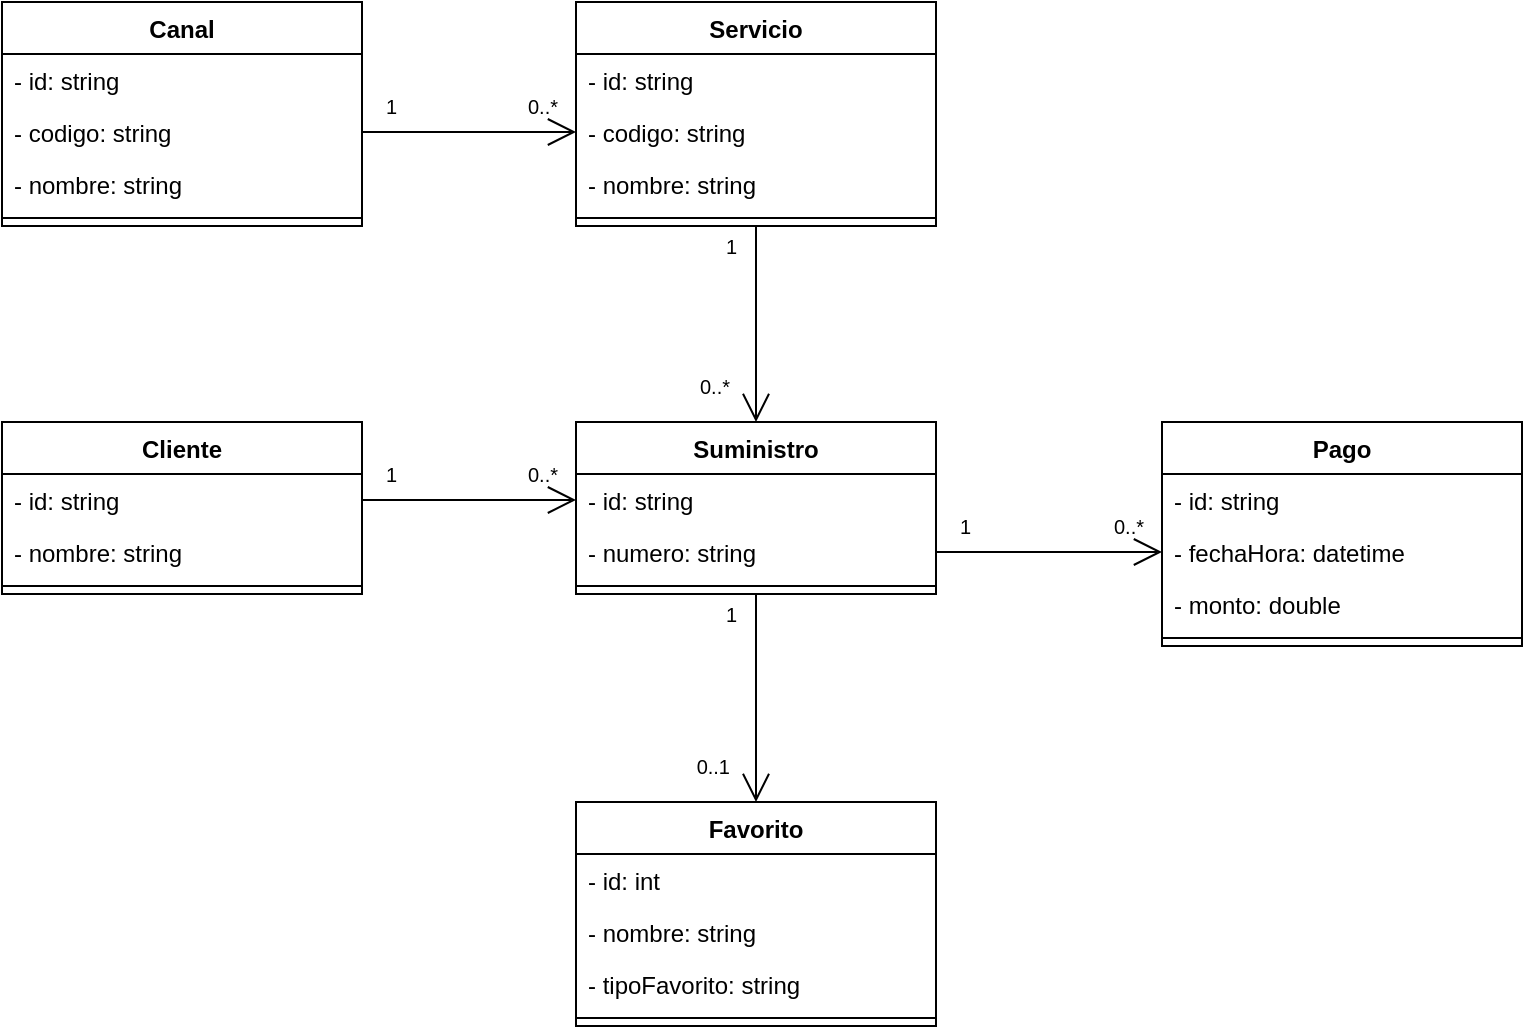 <mxfile version="14.1.8" type="device" pages="2"><diagram id="vGjRdwk1XZywN5LKXyVM" name="Diagrama de Clases"><mxGraphModel dx="1264" dy="592" grid="1" gridSize="10" guides="1" tooltips="1" connect="1" arrows="1" fold="1" page="1" pageScale="1" pageWidth="827" pageHeight="1169" math="0" shadow="0"><root><mxCell id="RWpSDIPdaopkPP_wFhsV-0"/><mxCell id="RWpSDIPdaopkPP_wFhsV-1" parent="RWpSDIPdaopkPP_wFhsV-0"/><mxCell id="RWpSDIPdaopkPP_wFhsV-2" value="Canal" style="swimlane;fontStyle=1;align=center;verticalAlign=top;childLayout=stackLayout;horizontal=1;startSize=26;horizontalStack=0;resizeParent=1;resizeParentMax=0;resizeLast=0;collapsible=1;marginBottom=0;" parent="RWpSDIPdaopkPP_wFhsV-1" vertex="1"><mxGeometry x="50" y="30" width="180" height="112" as="geometry"><mxRectangle x="330" y="270" width="100" height="26" as="alternateBounds"/></mxGeometry></mxCell><mxCell id="RWpSDIPdaopkPP_wFhsV-3" value="- id: string" style="text;strokeColor=none;fillColor=none;align=left;verticalAlign=top;spacingLeft=4;spacingRight=4;overflow=hidden;rotatable=0;points=[[0,0.5],[1,0.5]];portConstraint=eastwest;" parent="RWpSDIPdaopkPP_wFhsV-2" vertex="1"><mxGeometry y="26" width="180" height="26" as="geometry"/></mxCell><mxCell id="RWpSDIPdaopkPP_wFhsV-4" value="- codigo: string" style="text;strokeColor=none;fillColor=none;align=left;verticalAlign=top;spacingLeft=4;spacingRight=4;overflow=hidden;rotatable=0;points=[[0,0.5],[1,0.5]];portConstraint=eastwest;" parent="RWpSDIPdaopkPP_wFhsV-2" vertex="1"><mxGeometry y="52" width="180" height="26" as="geometry"/></mxCell><mxCell id="RWpSDIPdaopkPP_wFhsV-5" value="- nombre: string" style="text;strokeColor=none;fillColor=none;align=left;verticalAlign=top;spacingLeft=4;spacingRight=4;overflow=hidden;rotatable=0;points=[[0,0.5],[1,0.5]];portConstraint=eastwest;" parent="RWpSDIPdaopkPP_wFhsV-2" vertex="1"><mxGeometry y="78" width="180" height="26" as="geometry"/></mxCell><mxCell id="RWpSDIPdaopkPP_wFhsV-6" value="" style="line;strokeWidth=1;fillColor=none;align=left;verticalAlign=middle;spacingTop=-1;spacingLeft=3;spacingRight=3;rotatable=0;labelPosition=right;points=[];portConstraint=eastwest;" parent="RWpSDIPdaopkPP_wFhsV-2" vertex="1"><mxGeometry y="104" width="180" height="8" as="geometry"/></mxCell><mxCell id="dUE9O1hJntT8SxRMuWj2-0" value="Servicio" style="swimlane;fontStyle=1;align=center;verticalAlign=top;childLayout=stackLayout;horizontal=1;startSize=26;horizontalStack=0;resizeParent=1;resizeParentMax=0;resizeLast=0;collapsible=1;marginBottom=0;" parent="RWpSDIPdaopkPP_wFhsV-1" vertex="1"><mxGeometry x="337" y="30" width="180" height="112" as="geometry"><mxRectangle x="330" y="270" width="100" height="26" as="alternateBounds"/></mxGeometry></mxCell><mxCell id="dUE9O1hJntT8SxRMuWj2-1" value="- id: string" style="text;strokeColor=none;fillColor=none;align=left;verticalAlign=top;spacingLeft=4;spacingRight=4;overflow=hidden;rotatable=0;points=[[0,0.5],[1,0.5]];portConstraint=eastwest;" parent="dUE9O1hJntT8SxRMuWj2-0" vertex="1"><mxGeometry y="26" width="180" height="26" as="geometry"/></mxCell><mxCell id="dUE9O1hJntT8SxRMuWj2-3" value="- codigo: string" style="text;strokeColor=none;fillColor=none;align=left;verticalAlign=top;spacingLeft=4;spacingRight=4;overflow=hidden;rotatable=0;points=[[0,0.5],[1,0.5]];portConstraint=eastwest;" parent="dUE9O1hJntT8SxRMuWj2-0" vertex="1"><mxGeometry y="52" width="180" height="26" as="geometry"/></mxCell><mxCell id="dUE9O1hJntT8SxRMuWj2-2" value="- nombre: string" style="text;strokeColor=none;fillColor=none;align=left;verticalAlign=top;spacingLeft=4;spacingRight=4;overflow=hidden;rotatable=0;points=[[0,0.5],[1,0.5]];portConstraint=eastwest;" parent="dUE9O1hJntT8SxRMuWj2-0" vertex="1"><mxGeometry y="78" width="180" height="26" as="geometry"/></mxCell><mxCell id="dUE9O1hJntT8SxRMuWj2-4" value="" style="line;strokeWidth=1;fillColor=none;align=left;verticalAlign=middle;spacingTop=-1;spacingLeft=3;spacingRight=3;rotatable=0;labelPosition=right;points=[];portConstraint=eastwest;" parent="dUE9O1hJntT8SxRMuWj2-0" vertex="1"><mxGeometry y="104" width="180" height="8" as="geometry"/></mxCell><mxCell id="C4WEUK8TbsV7EqVSjTPS-0" value="" style="verticalAlign=bottom;html=1;endArrow=open;endSize=12;entryX=0;entryY=0.5;entryDx=0;entryDy=0;exitX=1;exitY=0.5;exitDx=0;exitDy=0;" parent="RWpSDIPdaopkPP_wFhsV-1" source="RWpSDIPdaopkPP_wFhsV-4" target="dUE9O1hJntT8SxRMuWj2-3" edge="1"><mxGeometry relative="1" as="geometry"><mxPoint x="355.556" y="-140" as="sourcePoint"/><mxPoint x="240" y="-36" as="targetPoint"/></mxGeometry></mxCell><mxCell id="C4WEUK8TbsV7EqVSjTPS-1" value="1" style="resizable=0;html=1;align=left;verticalAlign=top;labelBackgroundColor=none;fontSize=10" parent="C4WEUK8TbsV7EqVSjTPS-0" connectable="0" vertex="1"><mxGeometry x="-1" relative="1" as="geometry"><mxPoint x="10.0" y="-25" as="offset"/></mxGeometry></mxCell><mxCell id="C4WEUK8TbsV7EqVSjTPS-2" value="0..*" style="resizable=0;html=1;align=right;verticalAlign=top;labelBackgroundColor=none;fontSize=10" parent="C4WEUK8TbsV7EqVSjTPS-0" connectable="0" vertex="1"><mxGeometry x="0.9" relative="1" as="geometry"><mxPoint x="-3.0" y="-25" as="offset"/></mxGeometry></mxCell><mxCell id="C4WEUK8TbsV7EqVSjTPS-3" value="" style="resizable=0;html=1;align=right;verticalAlign=bottom;labelBackgroundColor=none;fontSize=10" parent="C4WEUK8TbsV7EqVSjTPS-0" connectable="0" vertex="1"><mxGeometry x="0.9" relative="1" as="geometry"/></mxCell><mxCell id="C4WEUK8TbsV7EqVSjTPS-4" value="Suministro" style="swimlane;fontStyle=1;align=center;verticalAlign=top;childLayout=stackLayout;horizontal=1;startSize=26;horizontalStack=0;resizeParent=1;resizeParentMax=0;resizeLast=0;collapsible=1;marginBottom=0;" parent="RWpSDIPdaopkPP_wFhsV-1" vertex="1"><mxGeometry x="337" y="240" width="180" height="86" as="geometry"><mxRectangle x="330" y="270" width="100" height="26" as="alternateBounds"/></mxGeometry></mxCell><mxCell id="C4WEUK8TbsV7EqVSjTPS-5" value="- id: string" style="text;strokeColor=none;fillColor=none;align=left;verticalAlign=top;spacingLeft=4;spacingRight=4;overflow=hidden;rotatable=0;points=[[0,0.5],[1,0.5]];portConstraint=eastwest;" parent="C4WEUK8TbsV7EqVSjTPS-4" vertex="1"><mxGeometry y="26" width="180" height="26" as="geometry"/></mxCell><mxCell id="C4WEUK8TbsV7EqVSjTPS-6" value="- numero: string" style="text;strokeColor=none;fillColor=none;align=left;verticalAlign=top;spacingLeft=4;spacingRight=4;overflow=hidden;rotatable=0;points=[[0,0.5],[1,0.5]];portConstraint=eastwest;" parent="C4WEUK8TbsV7EqVSjTPS-4" vertex="1"><mxGeometry y="52" width="180" height="26" as="geometry"/></mxCell><mxCell id="C4WEUK8TbsV7EqVSjTPS-8" value="" style="line;strokeWidth=1;fillColor=none;align=left;verticalAlign=middle;spacingTop=-1;spacingLeft=3;spacingRight=3;rotatable=0;labelPosition=right;points=[];portConstraint=eastwest;" parent="C4WEUK8TbsV7EqVSjTPS-4" vertex="1"><mxGeometry y="78" width="180" height="8" as="geometry"/></mxCell><mxCell id="C4WEUK8TbsV7EqVSjTPS-9" value="Pago" style="swimlane;fontStyle=1;align=center;verticalAlign=top;childLayout=stackLayout;horizontal=1;startSize=26;horizontalStack=0;resizeParent=1;resizeParentMax=0;resizeLast=0;collapsible=1;marginBottom=0;" parent="RWpSDIPdaopkPP_wFhsV-1" vertex="1"><mxGeometry x="630" y="240" width="180" height="112" as="geometry"><mxRectangle x="330" y="270" width="100" height="26" as="alternateBounds"/></mxGeometry></mxCell><mxCell id="C4WEUK8TbsV7EqVSjTPS-10" value="- id: string" style="text;strokeColor=none;fillColor=none;align=left;verticalAlign=top;spacingLeft=4;spacingRight=4;overflow=hidden;rotatable=0;points=[[0,0.5],[1,0.5]];portConstraint=eastwest;" parent="C4WEUK8TbsV7EqVSjTPS-9" vertex="1"><mxGeometry y="26" width="180" height="26" as="geometry"/></mxCell><mxCell id="C4WEUK8TbsV7EqVSjTPS-18" value="- fechaHora: datetime" style="text;strokeColor=none;fillColor=none;align=left;verticalAlign=top;spacingLeft=4;spacingRight=4;overflow=hidden;rotatable=0;points=[[0,0.5],[1,0.5]];portConstraint=eastwest;" parent="C4WEUK8TbsV7EqVSjTPS-9" vertex="1"><mxGeometry y="52" width="180" height="26" as="geometry"/></mxCell><mxCell id="C4WEUK8TbsV7EqVSjTPS-11" value="- monto: double" style="text;strokeColor=none;fillColor=none;align=left;verticalAlign=top;spacingLeft=4;spacingRight=4;overflow=hidden;rotatable=0;points=[[0,0.5],[1,0.5]];portConstraint=eastwest;" parent="C4WEUK8TbsV7EqVSjTPS-9" vertex="1"><mxGeometry y="78" width="180" height="26" as="geometry"/></mxCell><mxCell id="C4WEUK8TbsV7EqVSjTPS-13" value="" style="line;strokeWidth=1;fillColor=none;align=left;verticalAlign=middle;spacingTop=-1;spacingLeft=3;spacingRight=3;rotatable=0;labelPosition=right;points=[];portConstraint=eastwest;" parent="C4WEUK8TbsV7EqVSjTPS-9" vertex="1"><mxGeometry y="104" width="180" height="8" as="geometry"/></mxCell><mxCell id="C4WEUK8TbsV7EqVSjTPS-14" value="" style="verticalAlign=bottom;html=1;endArrow=open;endSize=12;entryX=0;entryY=0.5;entryDx=0;entryDy=0;exitX=1;exitY=0.5;exitDx=0;exitDy=0;" parent="RWpSDIPdaopkPP_wFhsV-1" source="C4WEUK8TbsV7EqVSjTPS-6" edge="1"><mxGeometry relative="1" as="geometry"><mxPoint x="580" y="180" as="sourcePoint"/><mxPoint x="630" y="305" as="targetPoint"/></mxGeometry></mxCell><mxCell id="C4WEUK8TbsV7EqVSjTPS-15" value="1" style="resizable=0;html=1;align=left;verticalAlign=top;labelBackgroundColor=none;fontSize=10" parent="C4WEUK8TbsV7EqVSjTPS-14" connectable="0" vertex="1"><mxGeometry x="-1" relative="1" as="geometry"><mxPoint x="10.0" y="-25" as="offset"/></mxGeometry></mxCell><mxCell id="C4WEUK8TbsV7EqVSjTPS-16" value="0..*" style="resizable=0;html=1;align=right;verticalAlign=top;labelBackgroundColor=none;fontSize=10" parent="C4WEUK8TbsV7EqVSjTPS-14" connectable="0" vertex="1"><mxGeometry x="0.9" relative="1" as="geometry"><mxPoint x="-3.0" y="-25" as="offset"/></mxGeometry></mxCell><mxCell id="C4WEUK8TbsV7EqVSjTPS-17" value="" style="resizable=0;html=1;align=right;verticalAlign=bottom;labelBackgroundColor=none;fontSize=10" parent="C4WEUK8TbsV7EqVSjTPS-14" connectable="0" vertex="1"><mxGeometry x="0.9" relative="1" as="geometry"/></mxCell><mxCell id="C4WEUK8TbsV7EqVSjTPS-19" value="" style="verticalAlign=bottom;html=1;endArrow=open;endSize=12;entryX=0.5;entryY=0;entryDx=0;entryDy=0;exitX=0.5;exitY=1;exitDx=0;exitDy=0;" parent="RWpSDIPdaopkPP_wFhsV-1" source="dUE9O1hJntT8SxRMuWj2-0" target="C4WEUK8TbsV7EqVSjTPS-4" edge="1"><mxGeometry relative="1" as="geometry"><mxPoint x="240" y="105" as="sourcePoint"/><mxPoint x="347" y="105" as="targetPoint"/></mxGeometry></mxCell><mxCell id="C4WEUK8TbsV7EqVSjTPS-20" value="1" style="resizable=0;html=1;align=left;verticalAlign=top;labelBackgroundColor=none;fontSize=10" parent="C4WEUK8TbsV7EqVSjTPS-19" connectable="0" vertex="1"><mxGeometry x="-1" relative="1" as="geometry"><mxPoint x="-17.0" y="-2" as="offset"/></mxGeometry></mxCell><mxCell id="C4WEUK8TbsV7EqVSjTPS-21" value="0..*" style="resizable=0;html=1;align=right;verticalAlign=top;labelBackgroundColor=none;fontSize=10" parent="C4WEUK8TbsV7EqVSjTPS-19" connectable="0" vertex="1"><mxGeometry x="0.9" relative="1" as="geometry"><mxPoint x="-13.0" y="-25" as="offset"/></mxGeometry></mxCell><mxCell id="C4WEUK8TbsV7EqVSjTPS-22" value="" style="resizable=0;html=1;align=right;verticalAlign=bottom;labelBackgroundColor=none;fontSize=10" parent="C4WEUK8TbsV7EqVSjTPS-19" connectable="0" vertex="1"><mxGeometry x="0.9" relative="1" as="geometry"/></mxCell><mxCell id="C4WEUK8TbsV7EqVSjTPS-23" value="Favorito" style="swimlane;fontStyle=1;align=center;verticalAlign=top;childLayout=stackLayout;horizontal=1;startSize=26;horizontalStack=0;resizeParent=1;resizeParentMax=0;resizeLast=0;collapsible=1;marginBottom=0;" parent="RWpSDIPdaopkPP_wFhsV-1" vertex="1"><mxGeometry x="337" y="430" width="180" height="112" as="geometry"><mxRectangle x="330" y="270" width="100" height="26" as="alternateBounds"/></mxGeometry></mxCell><mxCell id="C4WEUK8TbsV7EqVSjTPS-24" value="- id: int" style="text;strokeColor=none;fillColor=none;align=left;verticalAlign=top;spacingLeft=4;spacingRight=4;overflow=hidden;rotatable=0;points=[[0,0.5],[1,0.5]];portConstraint=eastwest;" parent="C4WEUK8TbsV7EqVSjTPS-23" vertex="1"><mxGeometry y="26" width="180" height="26" as="geometry"/></mxCell><mxCell id="C4WEUK8TbsV7EqVSjTPS-25" value="- nombre: string" style="text;strokeColor=none;fillColor=none;align=left;verticalAlign=top;spacingLeft=4;spacingRight=4;overflow=hidden;rotatable=0;points=[[0,0.5],[1,0.5]];portConstraint=eastwest;" parent="C4WEUK8TbsV7EqVSjTPS-23" vertex="1"><mxGeometry y="52" width="180" height="26" as="geometry"/></mxCell><mxCell id="C4WEUK8TbsV7EqVSjTPS-26" value="- tipoFavorito: string" style="text;strokeColor=none;fillColor=none;align=left;verticalAlign=top;spacingLeft=4;spacingRight=4;overflow=hidden;rotatable=0;points=[[0,0.5],[1,0.5]];portConstraint=eastwest;" parent="C4WEUK8TbsV7EqVSjTPS-23" vertex="1"><mxGeometry y="78" width="180" height="26" as="geometry"/></mxCell><mxCell id="C4WEUK8TbsV7EqVSjTPS-27" value="" style="line;strokeWidth=1;fillColor=none;align=left;verticalAlign=middle;spacingTop=-1;spacingLeft=3;spacingRight=3;rotatable=0;labelPosition=right;points=[];portConstraint=eastwest;" parent="C4WEUK8TbsV7EqVSjTPS-23" vertex="1"><mxGeometry y="104" width="180" height="8" as="geometry"/></mxCell><mxCell id="C4WEUK8TbsV7EqVSjTPS-28" value="Cliente" style="swimlane;fontStyle=1;align=center;verticalAlign=top;childLayout=stackLayout;horizontal=1;startSize=26;horizontalStack=0;resizeParent=1;resizeParentMax=0;resizeLast=0;collapsible=1;marginBottom=0;" parent="RWpSDIPdaopkPP_wFhsV-1" vertex="1"><mxGeometry x="50" y="240" width="180" height="86" as="geometry"><mxRectangle x="330" y="270" width="100" height="26" as="alternateBounds"/></mxGeometry></mxCell><mxCell id="C4WEUK8TbsV7EqVSjTPS-29" value="- id: string" style="text;strokeColor=none;fillColor=none;align=left;verticalAlign=top;spacingLeft=4;spacingRight=4;overflow=hidden;rotatable=0;points=[[0,0.5],[1,0.5]];portConstraint=eastwest;" parent="C4WEUK8TbsV7EqVSjTPS-28" vertex="1"><mxGeometry y="26" width="180" height="26" as="geometry"/></mxCell><mxCell id="C4WEUK8TbsV7EqVSjTPS-31" value="- nombre: string" style="text;strokeColor=none;fillColor=none;align=left;verticalAlign=top;spacingLeft=4;spacingRight=4;overflow=hidden;rotatable=0;points=[[0,0.5],[1,0.5]];portConstraint=eastwest;" parent="C4WEUK8TbsV7EqVSjTPS-28" vertex="1"><mxGeometry y="52" width="180" height="26" as="geometry"/></mxCell><mxCell id="C4WEUK8TbsV7EqVSjTPS-32" value="" style="line;strokeWidth=1;fillColor=none;align=left;verticalAlign=middle;spacingTop=-1;spacingLeft=3;spacingRight=3;rotatable=0;labelPosition=right;points=[];portConstraint=eastwest;" parent="C4WEUK8TbsV7EqVSjTPS-28" vertex="1"><mxGeometry y="78" width="180" height="8" as="geometry"/></mxCell><mxCell id="C4WEUK8TbsV7EqVSjTPS-33" value="" style="verticalAlign=bottom;html=1;endArrow=open;endSize=12;entryX=0;entryY=0.5;entryDx=0;entryDy=0;exitX=1;exitY=0.5;exitDx=0;exitDy=0;" parent="RWpSDIPdaopkPP_wFhsV-1" source="C4WEUK8TbsV7EqVSjTPS-29" target="C4WEUK8TbsV7EqVSjTPS-5" edge="1"><mxGeometry relative="1" as="geometry"><mxPoint x="240" y="105" as="sourcePoint"/><mxPoint x="347" y="105" as="targetPoint"/></mxGeometry></mxCell><mxCell id="C4WEUK8TbsV7EqVSjTPS-34" value="1" style="resizable=0;html=1;align=left;verticalAlign=top;labelBackgroundColor=none;fontSize=10" parent="C4WEUK8TbsV7EqVSjTPS-33" connectable="0" vertex="1"><mxGeometry x="-1" relative="1" as="geometry"><mxPoint x="10.0" y="-25" as="offset"/></mxGeometry></mxCell><mxCell id="C4WEUK8TbsV7EqVSjTPS-35" value="0..*" style="resizable=0;html=1;align=right;verticalAlign=top;labelBackgroundColor=none;fontSize=10" parent="C4WEUK8TbsV7EqVSjTPS-33" connectable="0" vertex="1"><mxGeometry x="0.9" relative="1" as="geometry"><mxPoint x="-3.0" y="-25" as="offset"/></mxGeometry></mxCell><mxCell id="C4WEUK8TbsV7EqVSjTPS-36" value="" style="resizable=0;html=1;align=right;verticalAlign=bottom;labelBackgroundColor=none;fontSize=10" parent="C4WEUK8TbsV7EqVSjTPS-33" connectable="0" vertex="1"><mxGeometry x="0.9" relative="1" as="geometry"/></mxCell><mxCell id="C4WEUK8TbsV7EqVSjTPS-37" value="" style="verticalAlign=bottom;html=1;endArrow=open;endSize=12;entryX=0.5;entryY=0;entryDx=0;entryDy=0;exitX=0.5;exitY=1;exitDx=0;exitDy=0;" parent="RWpSDIPdaopkPP_wFhsV-1" source="C4WEUK8TbsV7EqVSjTPS-4" target="C4WEUK8TbsV7EqVSjTPS-23" edge="1"><mxGeometry relative="1" as="geometry"><mxPoint x="437" y="152" as="sourcePoint"/><mxPoint x="437" y="250" as="targetPoint"/></mxGeometry></mxCell><mxCell id="C4WEUK8TbsV7EqVSjTPS-38" value="1" style="resizable=0;html=1;align=left;verticalAlign=top;labelBackgroundColor=none;fontSize=10" parent="C4WEUK8TbsV7EqVSjTPS-37" connectable="0" vertex="1"><mxGeometry x="-1" relative="1" as="geometry"><mxPoint x="-17.0" y="-2" as="offset"/></mxGeometry></mxCell><mxCell id="C4WEUK8TbsV7EqVSjTPS-39" value="0..1" style="resizable=0;html=1;align=right;verticalAlign=top;labelBackgroundColor=none;fontSize=10" parent="C4WEUK8TbsV7EqVSjTPS-37" connectable="0" vertex="1"><mxGeometry x="0.9" relative="1" as="geometry"><mxPoint x="-13.0" y="-25" as="offset"/></mxGeometry></mxCell><mxCell id="C4WEUK8TbsV7EqVSjTPS-40" value="" style="resizable=0;html=1;align=right;verticalAlign=bottom;labelBackgroundColor=none;fontSize=10" parent="C4WEUK8TbsV7EqVSjTPS-37" connectable="0" vertex="1"><mxGeometry x="0.9" relative="1" as="geometry"/></mxCell></root></mxGraphModel></diagram><diagram id="zxyCoPCtWqwZqNHpT_eM" name="Arquitectura"><mxGraphModel dx="1264" dy="592" grid="1" gridSize="10" guides="1" tooltips="1" connect="1" arrows="1" fold="1" page="1" pageScale="1" pageWidth="827" pageHeight="1169" math="0" shadow="0"><root><mxCell id="c4CbSNh7NiAu9_qO1XM6-0"/><mxCell id="c4CbSNh7NiAu9_qO1XM6-1" parent="c4CbSNh7NiAu9_qO1XM6-0"/><mxCell id="c4CbSNh7NiAu9_qO1XM6-2" value="API de Experiencia" style="rounded=0;whiteSpace=wrap;html=1;fillColor=#A9C4EB;" vertex="1" parent="c4CbSNh7NiAu9_qO1XM6-1"><mxGeometry x="320" y="205" width="120" height="60" as="geometry"/></mxCell><mxCell id="c4CbSNh7NiAu9_qO1XM6-3" value="API Negocio de Pago de Servicios" style="rounded=0;whiteSpace=wrap;html=1;fillColor=#A9C4EB;" vertex="1" parent="c4CbSNh7NiAu9_qO1XM6-1"><mxGeometry x="500" y="55" width="120" height="60" as="geometry"/></mxCell><mxCell id="c4CbSNh7NiAu9_qO1XM6-4" value="API Negocio de Favoritos" style="rounded=0;whiteSpace=wrap;html=1;fillColor=#A9C4EB;" vertex="1" parent="c4CbSNh7NiAu9_qO1XM6-1"><mxGeometry x="500" y="370" width="120" height="60" as="geometry"/></mxCell><mxCell id="c4CbSNh7NiAu9_qO1XM6-5" value="Spring Cloud Gateway" style="rounded=0;whiteSpace=wrap;html=1;fillColor=#FFE599;" vertex="1" parent="c4CbSNh7NiAu9_qO1XM6-1"><mxGeometry x="90" y="205" width="120" height="60" as="geometry"/></mxCell><mxCell id="c4CbSNh7NiAu9_qO1XM6-6" value="" style="endArrow=classic;html=1;exitX=1;exitY=0.5;exitDx=0;exitDy=0;entryX=0.25;entryY=1;entryDx=0;entryDy=0;" edge="1" parent="c4CbSNh7NiAu9_qO1XM6-1" source="c4CbSNh7NiAu9_qO1XM6-2" target="c4CbSNh7NiAu9_qO1XM6-3"><mxGeometry width="50" height="50" relative="1" as="geometry"><mxPoint x="430" y="325" as="sourcePoint"/><mxPoint x="480" y="275" as="targetPoint"/></mxGeometry></mxCell><mxCell id="c4CbSNh7NiAu9_qO1XM6-7" value="" style="endArrow=classic;html=1;entryX=0.25;entryY=0;entryDx=0;entryDy=0;" edge="1" parent="c4CbSNh7NiAu9_qO1XM6-1" target="c4CbSNh7NiAu9_qO1XM6-4"><mxGeometry width="50" height="50" relative="1" as="geometry"><mxPoint x="440" y="235" as="sourcePoint"/><mxPoint x="550" y="135" as="targetPoint"/></mxGeometry></mxCell><mxCell id="c4CbSNh7NiAu9_qO1XM6-10" value="" style="endArrow=classic;html=1;entryX=0.5;entryY=1;entryDx=0;entryDy=0;exitX=0.5;exitY=0;exitDx=0;exitDy=0;" edge="1" parent="c4CbSNh7NiAu9_qO1XM6-1" source="c4CbSNh7NiAu9_qO1XM6-4" target="c4CbSNh7NiAu9_qO1XM6-3"><mxGeometry width="50" height="50" relative="1" as="geometry"><mxPoint x="560" y="305" as="sourcePoint"/><mxPoint x="750" y="245" as="targetPoint"/></mxGeometry></mxCell><mxCell id="c4CbSNh7NiAu9_qO1XM6-12" value="" style="endArrow=classic;dashed=1;html=1;exitX=1;exitY=0.25;exitDx=0;exitDy=0;entryX=0;entryY=0.5;entryDx=0;entryDy=0;" edge="1" parent="c4CbSNh7NiAu9_qO1XM6-1" source="c4CbSNh7NiAu9_qO1XM6-5" target="c4CbSNh7NiAu9_qO1XM6-3"><mxGeometry width="50" height="50" relative="1" as="geometry"><mxPoint x="120" y="455" as="sourcePoint"/><mxPoint x="170" y="405" as="targetPoint"/></mxGeometry></mxCell><mxCell id="c4CbSNh7NiAu9_qO1XM6-13" value="" style="endArrow=classic;dashed=1;html=1;exitX=1;exitY=0.5;exitDx=0;exitDy=0;entryX=0;entryY=0.5;entryDx=0;entryDy=0;" edge="1" parent="c4CbSNh7NiAu9_qO1XM6-1" source="c4CbSNh7NiAu9_qO1XM6-5" target="c4CbSNh7NiAu9_qO1XM6-2"><mxGeometry width="50" height="50" relative="1" as="geometry"><mxPoint x="260" y="230" as="sourcePoint"/><mxPoint x="510" y="145" as="targetPoint"/></mxGeometry></mxCell><mxCell id="c4CbSNh7NiAu9_qO1XM6-14" value="" style="endArrow=classic;dashed=1;html=1;exitX=1;exitY=0.75;exitDx=0;exitDy=0;entryX=0;entryY=0.5;entryDx=0;entryDy=0;" edge="1" parent="c4CbSNh7NiAu9_qO1XM6-1" source="c4CbSNh7NiAu9_qO1XM6-5" target="c4CbSNh7NiAu9_qO1XM6-4"><mxGeometry width="50" height="50" relative="1" as="geometry"><mxPoint x="270" y="240" as="sourcePoint"/><mxPoint x="520" y="155" as="targetPoint"/></mxGeometry></mxCell><mxCell id="c4CbSNh7NiAu9_qO1XM6-15" value="&lt;b&gt;Azure SQL DB&lt;/b&gt;" style="shape=cylinder3;whiteSpace=wrap;html=1;boundedLbl=1;backgroundOutline=1;size=15;" vertex="1" parent="c4CbSNh7NiAu9_qO1XM6-1"><mxGeometry x="660" y="355" width="60" height="70" as="geometry"/></mxCell><mxCell id="c4CbSNh7NiAu9_qO1XM6-17" value="&lt;b&gt;Mongo DB&lt;/b&gt;" style="shape=cylinder3;whiteSpace=wrap;html=1;boundedLbl=1;backgroundOutline=1;size=15;" vertex="1" parent="c4CbSNh7NiAu9_qO1XM6-1"><mxGeometry x="660" y="50" width="60" height="70" as="geometry"/></mxCell><mxCell id="c4CbSNh7NiAu9_qO1XM6-18" value="" style="endArrow=classic;html=1;exitX=1;exitY=0.5;exitDx=0;exitDy=0;entryX=0;entryY=0;entryDx=0;entryDy=45;entryPerimeter=0;" edge="1" parent="c4CbSNh7NiAu9_qO1XM6-1" source="c4CbSNh7NiAu9_qO1XM6-4" target="c4CbSNh7NiAu9_qO1XM6-15"><mxGeometry width="50" height="50" relative="1" as="geometry"><mxPoint x="450" y="260" as="sourcePoint"/><mxPoint x="540" y="140" as="targetPoint"/></mxGeometry></mxCell><mxCell id="c4CbSNh7NiAu9_qO1XM6-19" value="" style="endArrow=classic;html=1;exitX=1;exitY=0.5;exitDx=0;exitDy=0;entryX=0;entryY=0.5;entryDx=0;entryDy=0;entryPerimeter=0;" edge="1" parent="c4CbSNh7NiAu9_qO1XM6-1" source="c4CbSNh7NiAu9_qO1XM6-3" target="c4CbSNh7NiAu9_qO1XM6-17"><mxGeometry width="50" height="50" relative="1" as="geometry"><mxPoint x="630" y="395" as="sourcePoint"/><mxPoint x="670" y="395" as="targetPoint"/></mxGeometry></mxCell><mxCell id="c4CbSNh7NiAu9_qO1XM6-20" value="Identity (keycloak)" style="rounded=0;whiteSpace=wrap;html=1;fillColor=#FFE599;" vertex="1" parent="c4CbSNh7NiAu9_qO1XM6-1"><mxGeometry x="180" y="465" width="120" height="60" as="geometry"/></mxCell><mxCell id="c4CbSNh7NiAu9_qO1XM6-21" value="ConfigServer" style="rounded=0;whiteSpace=wrap;html=1;fillColor=#FFE599;" vertex="1" parent="c4CbSNh7NiAu9_qO1XM6-1"><mxGeometry x="320" y="465" width="120" height="60" as="geometry"/></mxCell><mxCell id="c4CbSNh7NiAu9_qO1XM6-22" value="ServiceDiscovery" style="rounded=0;whiteSpace=wrap;html=1;fillColor=#FFE599;" vertex="1" parent="c4CbSNh7NiAu9_qO1XM6-1"><mxGeometry x="460" y="465" width="120" height="60" as="geometry"/></mxCell><mxCell id="c4CbSNh7NiAu9_qO1XM6-23" value="&lt;b&gt;Git&lt;/b&gt;" style="shape=cylinder3;whiteSpace=wrap;html=1;boundedLbl=1;backgroundOutline=1;size=15;" vertex="1" parent="c4CbSNh7NiAu9_qO1XM6-1"><mxGeometry x="350" y="545" width="60" height="60" as="geometry"/></mxCell><mxCell id="c4CbSNh7NiAu9_qO1XM6-24" value="" style="endArrow=classic;html=1;exitX=0.5;exitY=1;exitDx=0;exitDy=0;" edge="1" parent="c4CbSNh7NiAu9_qO1XM6-1" source="c4CbSNh7NiAu9_qO1XM6-21" target="c4CbSNh7NiAu9_qO1XM6-23"><mxGeometry width="50" height="50" relative="1" as="geometry"><mxPoint x="630" y="405" as="sourcePoint"/><mxPoint x="670" y="405" as="targetPoint"/></mxGeometry></mxCell><mxCell id="c4CbSNh7NiAu9_qO1XM6-25" value="&lt;b&gt;Redis&lt;/b&gt;" style="shape=cylinder3;whiteSpace=wrap;html=1;boundedLbl=1;backgroundOutline=1;size=15;" vertex="1" parent="c4CbSNh7NiAu9_qO1XM6-1"><mxGeometry x="400" y="285" width="60" height="60" as="geometry"/></mxCell><mxCell id="c4CbSNh7NiAu9_qO1XM6-26" value="" style="endArrow=classic;html=1;exitX=0.5;exitY=1;exitDx=0;exitDy=0;entryX=0.145;entryY=0;entryDx=0;entryDy=4.35;entryPerimeter=0;" edge="1" parent="c4CbSNh7NiAu9_qO1XM6-1" source="c4CbSNh7NiAu9_qO1XM6-2" target="c4CbSNh7NiAu9_qO1XM6-25"><mxGeometry width="50" height="50" relative="1" as="geometry"><mxPoint x="630" y="410" as="sourcePoint"/><mxPoint x="670" y="410" as="targetPoint"/></mxGeometry></mxCell></root></mxGraphModel></diagram></mxfile>